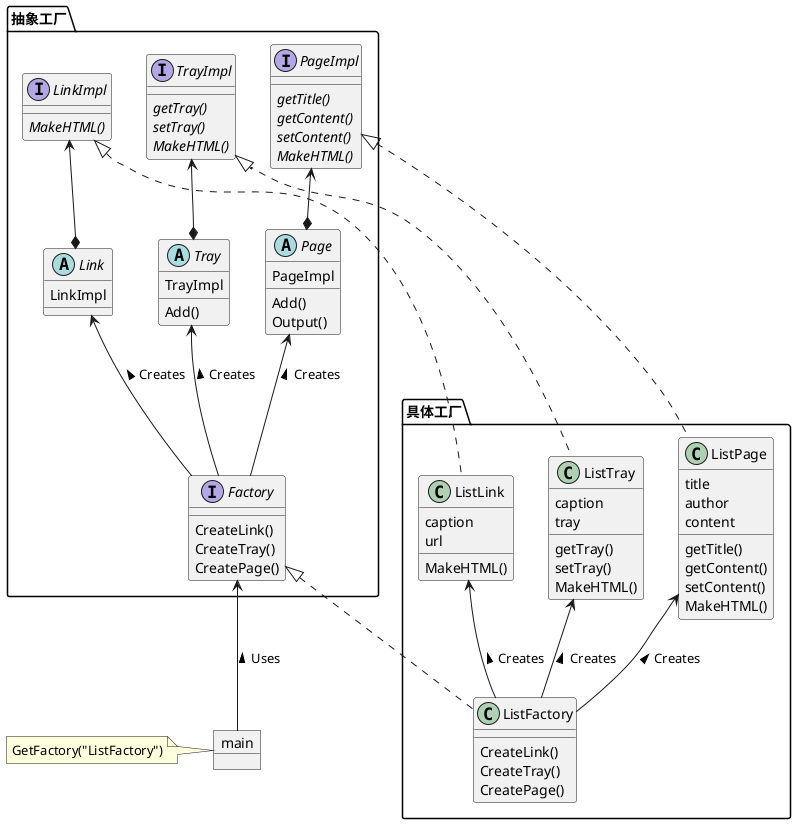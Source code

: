 @startuml
'https://plantuml.com/class-diagram

object main
note left: GetFactory("ListFactory")
package 抽象工厂 {
    interface LinkImpl {
        {abstract}MakeHTML()
    }
    abstract class Link {
        LinkImpl
    }
    interface TrayImpl {
        {abstract}getTray()
        {abstract}setTray()
        {abstract}MakeHTML()
    }
    abstract class Tray {
        TrayImpl
        Add()
    }
    interface PageImpl {
        {abstract}getTitle()
        {abstract}getContent()
        {abstract}setContent()
        {abstract}MakeHTML()
    }
    abstract class Page {
        PageImpl
        Add()
        Output()
    }
    interface Factory {
        CreateLink()
        CreateTray()
        CreatePage()
    }
}
package 具体工厂 {
    class ListLink {
        caption
        url
        MakeHTML()
    }
    class ListTray {
        caption
        tray
        getTray()
        setTray()
        MakeHTML()
    }
    class ListPage {
        title
        author
        content
        getTitle()
        getContent()
        setContent()
        MakeHTML()
    }
    class ListFactory {
        CreateLink()
        CreateTray()
        CreatePage()
    }
}

LinkImpl <--* Link
TrayImpl <--* Tray
PageImpl <--* Page
Link <-- Factory: Creates <
Tray <-- Factory: Creates <
Page <-- Factory: Creates <
Factory <-- main: Uses <
LinkImpl <|.. ListLink
TrayImpl <|.. ListTray
PageImpl <|.. ListPage
ListLink <-- ListFactory: Creates <
ListTray <-- ListFactory: Creates <
ListPage <-- ListFactory: Creates <
Factory <|.. ListFactory 

@enduml